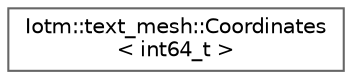 digraph "Graphical Class Hierarchy"
{
 // INTERACTIVE_SVG=YES
 // LATEX_PDF_SIZE
  bgcolor="transparent";
  edge [fontname=Helvetica,fontsize=10,labelfontname=Helvetica,labelfontsize=10];
  node [fontname=Helvetica,fontsize=10,shape=box,height=0.2,width=0.4];
  rankdir="LR";
  Node0 [id="Node000000",label="Iotm::text_mesh::Coordinates\l\< int64_t \>",height=0.2,width=0.4,color="grey40", fillcolor="white", style="filled",URL="$classIotm_1_1text__mesh_1_1Coordinates.html",tooltip=" "];
}

